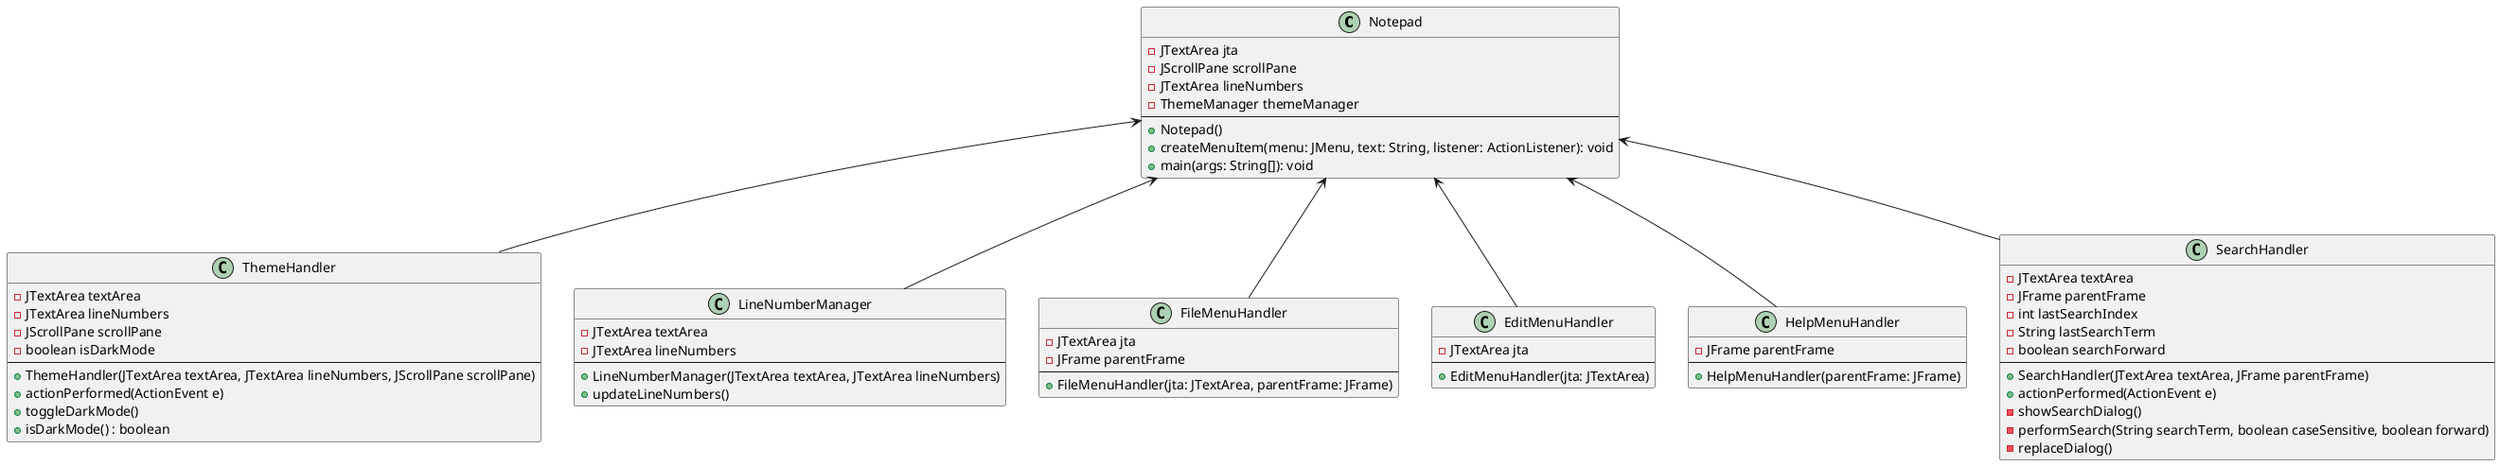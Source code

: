 @startuml Notepad

class Notepad {
    - JTextArea jta
    - JScrollPane scrollPane
    - JTextArea lineNumbers
    - ThemeManager themeManager
    --
    + Notepad()
    + createMenuItem(menu: JMenu, text: String, listener: ActionListener): void
    + main(args: String[]): void
}

class ThemeHandler {
    - JTextArea textArea
    - JTextArea lineNumbers
    - JScrollPane scrollPane
    - boolean isDarkMode
    --
    + ThemeHandler(JTextArea textArea, JTextArea lineNumbers, JScrollPane scrollPane)
    + actionPerformed(ActionEvent e)
    + toggleDarkMode()
    + isDarkMode() : boolean
}
class LineNumberManager {
    - JTextArea textArea
    - JTextArea lineNumbers
    --
    + LineNumberManager(JTextArea textArea, JTextArea lineNumbers)
    + updateLineNumbers()
}

class FileMenuHandler {
    - JTextArea jta
    - JFrame parentFrame
    --
    + FileMenuHandler(jta: JTextArea, parentFrame: JFrame)
}

class EditMenuHandler {
    - JTextArea jta
    --
    + EditMenuHandler(jta: JTextArea)
}

class HelpMenuHandler {
    - JFrame parentFrame
    --
    + HelpMenuHandler(parentFrame: JFrame)
}

class SearchHandler {
    - JTextArea textArea
    - JFrame parentFrame
    - int lastSearchIndex
    - String lastSearchTerm
    - boolean searchForward
    --
    + SearchHandler(JTextArea textArea, JFrame parentFrame)
    + actionPerformed(ActionEvent e)
    - showSearchDialog()
    - performSearch(String searchTerm, boolean caseSensitive, boolean forward)
    - replaceDialog()
}

Notepad <-- ThemeHandler
Notepad <-- LineNumberManager
Notepad <-- FileMenuHandler
Notepad <-- EditMenuHandler
Notepad <-- HelpMenuHandler
Notepad <-- SearchHandler

@enduml
